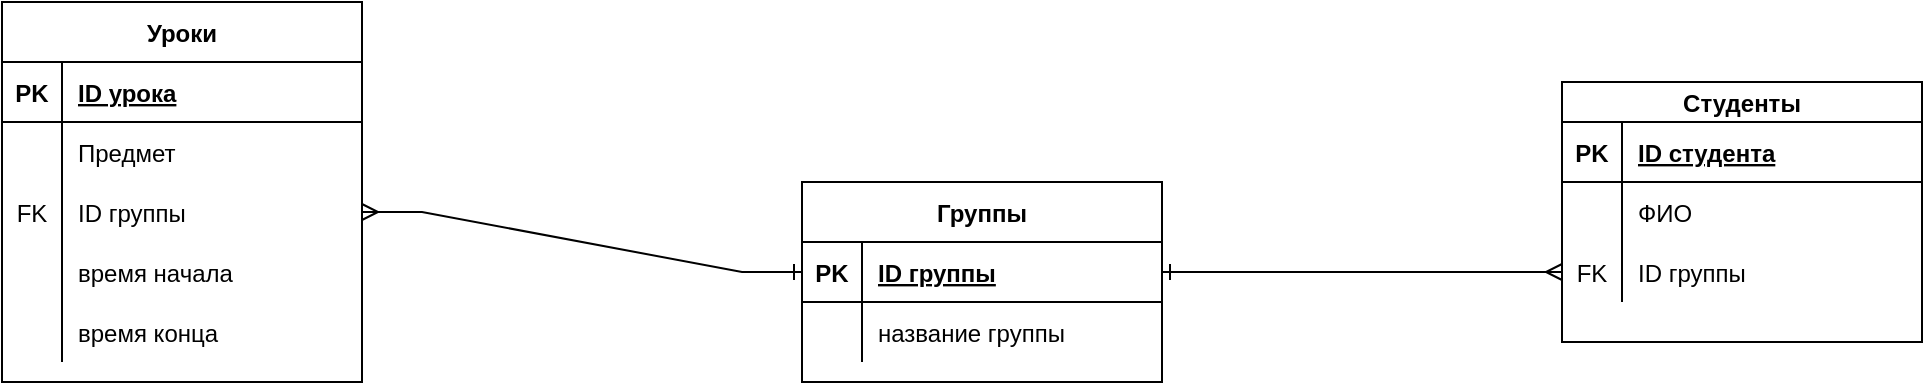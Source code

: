 <mxfile>
    <diagram id="vKBEipJ4KVU6a-VHEnoT" name="Page-1">
        <mxGraphModel dx="889" dy="525" grid="1" gridSize="10" guides="1" tooltips="1" connect="1" arrows="1" fold="1" page="1" pageScale="1" pageWidth="850" pageHeight="1100" math="0" shadow="0">
            <root>
                <mxCell id="0"/>
                <mxCell id="1" parent="0"/>
                <mxCell id="mcaXMj8WdQq_SvEfVPfv-1" value="Уроки" style="shape=table;startSize=30;container=1;collapsible=1;childLayout=tableLayout;fixedRows=1;rowLines=0;fontStyle=1;align=center;resizeLast=1;" parent="1" vertex="1">
                    <mxGeometry x="130" y="210" width="180" height="190" as="geometry"/>
                </mxCell>
                <mxCell id="mcaXMj8WdQq_SvEfVPfv-2" value="" style="shape=tableRow;horizontal=0;startSize=0;swimlaneHead=0;swimlaneBody=0;fillColor=none;collapsible=0;dropTarget=0;points=[[0,0.5],[1,0.5]];portConstraint=eastwest;top=0;left=0;right=0;bottom=1;" parent="mcaXMj8WdQq_SvEfVPfv-1" vertex="1">
                    <mxGeometry y="30" width="180" height="30" as="geometry"/>
                </mxCell>
                <mxCell id="mcaXMj8WdQq_SvEfVPfv-3" value="PK" style="shape=partialRectangle;connectable=0;fillColor=none;top=0;left=0;bottom=0;right=0;fontStyle=1;overflow=hidden;" parent="mcaXMj8WdQq_SvEfVPfv-2" vertex="1">
                    <mxGeometry width="30" height="30" as="geometry">
                        <mxRectangle width="30" height="30" as="alternateBounds"/>
                    </mxGeometry>
                </mxCell>
                <mxCell id="mcaXMj8WdQq_SvEfVPfv-4" value="ID урока" style="shape=partialRectangle;connectable=0;fillColor=none;top=0;left=0;bottom=0;right=0;align=left;spacingLeft=6;fontStyle=5;overflow=hidden;" parent="mcaXMj8WdQq_SvEfVPfv-2" vertex="1">
                    <mxGeometry x="30" width="150" height="30" as="geometry">
                        <mxRectangle width="150" height="30" as="alternateBounds"/>
                    </mxGeometry>
                </mxCell>
                <mxCell id="mcaXMj8WdQq_SvEfVPfv-5" value="" style="shape=tableRow;horizontal=0;startSize=0;swimlaneHead=0;swimlaneBody=0;fillColor=none;collapsible=0;dropTarget=0;points=[[0,0.5],[1,0.5]];portConstraint=eastwest;top=0;left=0;right=0;bottom=0;" parent="mcaXMj8WdQq_SvEfVPfv-1" vertex="1">
                    <mxGeometry y="60" width="180" height="30" as="geometry"/>
                </mxCell>
                <mxCell id="mcaXMj8WdQq_SvEfVPfv-6" value="" style="shape=partialRectangle;connectable=0;fillColor=none;top=0;left=0;bottom=0;right=0;editable=1;overflow=hidden;" parent="mcaXMj8WdQq_SvEfVPfv-5" vertex="1">
                    <mxGeometry width="30" height="30" as="geometry">
                        <mxRectangle width="30" height="30" as="alternateBounds"/>
                    </mxGeometry>
                </mxCell>
                <mxCell id="mcaXMj8WdQq_SvEfVPfv-7" value="Предмет" style="shape=partialRectangle;connectable=0;fillColor=none;top=0;left=0;bottom=0;right=0;align=left;spacingLeft=6;overflow=hidden;" parent="mcaXMj8WdQq_SvEfVPfv-5" vertex="1">
                    <mxGeometry x="30" width="150" height="30" as="geometry">
                        <mxRectangle width="150" height="30" as="alternateBounds"/>
                    </mxGeometry>
                </mxCell>
                <mxCell id="mcaXMj8WdQq_SvEfVPfv-8" value="" style="shape=tableRow;horizontal=0;startSize=0;swimlaneHead=0;swimlaneBody=0;fillColor=none;collapsible=0;dropTarget=0;points=[[0,0.5],[1,0.5]];portConstraint=eastwest;top=0;left=0;right=0;bottom=0;" parent="mcaXMj8WdQq_SvEfVPfv-1" vertex="1">
                    <mxGeometry y="90" width="180" height="30" as="geometry"/>
                </mxCell>
                <mxCell id="mcaXMj8WdQq_SvEfVPfv-9" value="FK" style="shape=partialRectangle;connectable=0;fillColor=none;top=0;left=0;bottom=0;right=0;editable=1;overflow=hidden;" parent="mcaXMj8WdQq_SvEfVPfv-8" vertex="1">
                    <mxGeometry width="30" height="30" as="geometry">
                        <mxRectangle width="30" height="30" as="alternateBounds"/>
                    </mxGeometry>
                </mxCell>
                <mxCell id="mcaXMj8WdQq_SvEfVPfv-10" value="ID группы" style="shape=partialRectangle;connectable=0;fillColor=none;top=0;left=0;bottom=0;right=0;align=left;spacingLeft=6;overflow=hidden;" parent="mcaXMj8WdQq_SvEfVPfv-8" vertex="1">
                    <mxGeometry x="30" width="150" height="30" as="geometry">
                        <mxRectangle width="150" height="30" as="alternateBounds"/>
                    </mxGeometry>
                </mxCell>
                <mxCell id="mcaXMj8WdQq_SvEfVPfv-14" value="" style="shape=tableRow;horizontal=0;startSize=0;swimlaneHead=0;swimlaneBody=0;fillColor=none;collapsible=0;dropTarget=0;points=[[0,0.5],[1,0.5]];portConstraint=eastwest;top=0;left=0;right=0;bottom=0;" parent="mcaXMj8WdQq_SvEfVPfv-1" vertex="1">
                    <mxGeometry y="120" width="180" height="30" as="geometry"/>
                </mxCell>
                <mxCell id="mcaXMj8WdQq_SvEfVPfv-15" value="" style="shape=partialRectangle;connectable=0;fillColor=none;top=0;left=0;bottom=0;right=0;editable=1;overflow=hidden;" parent="mcaXMj8WdQq_SvEfVPfv-14" vertex="1">
                    <mxGeometry width="30" height="30" as="geometry">
                        <mxRectangle width="30" height="30" as="alternateBounds"/>
                    </mxGeometry>
                </mxCell>
                <mxCell id="mcaXMj8WdQq_SvEfVPfv-16" value="время начала" style="shape=partialRectangle;connectable=0;fillColor=none;top=0;left=0;bottom=0;right=0;align=left;spacingLeft=6;overflow=hidden;" parent="mcaXMj8WdQq_SvEfVPfv-14" vertex="1">
                    <mxGeometry x="30" width="150" height="30" as="geometry">
                        <mxRectangle width="150" height="30" as="alternateBounds"/>
                    </mxGeometry>
                </mxCell>
                <mxCell id="mcaXMj8WdQq_SvEfVPfv-50" value="" style="shape=tableRow;horizontal=0;startSize=0;swimlaneHead=0;swimlaneBody=0;fillColor=none;collapsible=0;dropTarget=0;points=[[0,0.5],[1,0.5]];portConstraint=eastwest;top=0;left=0;right=0;bottom=0;" parent="mcaXMj8WdQq_SvEfVPfv-1" vertex="1">
                    <mxGeometry y="150" width="180" height="30" as="geometry"/>
                </mxCell>
                <mxCell id="mcaXMj8WdQq_SvEfVPfv-51" value="" style="shape=partialRectangle;connectable=0;fillColor=none;top=0;left=0;bottom=0;right=0;editable=1;overflow=hidden;" parent="mcaXMj8WdQq_SvEfVPfv-50" vertex="1">
                    <mxGeometry width="30" height="30" as="geometry">
                        <mxRectangle width="30" height="30" as="alternateBounds"/>
                    </mxGeometry>
                </mxCell>
                <mxCell id="mcaXMj8WdQq_SvEfVPfv-52" value="время конца" style="shape=partialRectangle;connectable=0;fillColor=none;top=0;left=0;bottom=0;right=0;align=left;spacingLeft=6;overflow=hidden;" parent="mcaXMj8WdQq_SvEfVPfv-50" vertex="1">
                    <mxGeometry x="30" width="150" height="30" as="geometry">
                        <mxRectangle width="150" height="30" as="alternateBounds"/>
                    </mxGeometry>
                </mxCell>
                <mxCell id="mcaXMj8WdQq_SvEfVPfv-53" value="Группы" style="shape=table;startSize=30;container=1;collapsible=1;childLayout=tableLayout;fixedRows=1;rowLines=0;fontStyle=1;align=center;resizeLast=1;" parent="1" vertex="1">
                    <mxGeometry x="530" y="300" width="180" height="100" as="geometry"/>
                </mxCell>
                <mxCell id="mcaXMj8WdQq_SvEfVPfv-54" value="" style="shape=tableRow;horizontal=0;startSize=0;swimlaneHead=0;swimlaneBody=0;fillColor=none;collapsible=0;dropTarget=0;points=[[0,0.5],[1,0.5]];portConstraint=eastwest;top=0;left=0;right=0;bottom=1;" parent="mcaXMj8WdQq_SvEfVPfv-53" vertex="1">
                    <mxGeometry y="30" width="180" height="30" as="geometry"/>
                </mxCell>
                <mxCell id="mcaXMj8WdQq_SvEfVPfv-55" value="PK" style="shape=partialRectangle;connectable=0;fillColor=none;top=0;left=0;bottom=0;right=0;fontStyle=1;overflow=hidden;" parent="mcaXMj8WdQq_SvEfVPfv-54" vertex="1">
                    <mxGeometry width="30" height="30" as="geometry">
                        <mxRectangle width="30" height="30" as="alternateBounds"/>
                    </mxGeometry>
                </mxCell>
                <mxCell id="mcaXMj8WdQq_SvEfVPfv-56" value="ID группы" style="shape=partialRectangle;connectable=0;fillColor=none;top=0;left=0;bottom=0;right=0;align=left;spacingLeft=6;fontStyle=5;overflow=hidden;" parent="mcaXMj8WdQq_SvEfVPfv-54" vertex="1">
                    <mxGeometry x="30" width="150" height="30" as="geometry">
                        <mxRectangle width="150" height="30" as="alternateBounds"/>
                    </mxGeometry>
                </mxCell>
                <mxCell id="mcaXMj8WdQq_SvEfVPfv-57" value="" style="shape=tableRow;horizontal=0;startSize=0;swimlaneHead=0;swimlaneBody=0;fillColor=none;collapsible=0;dropTarget=0;points=[[0,0.5],[1,0.5]];portConstraint=eastwest;top=0;left=0;right=0;bottom=0;" parent="mcaXMj8WdQq_SvEfVPfv-53" vertex="1">
                    <mxGeometry y="60" width="180" height="30" as="geometry"/>
                </mxCell>
                <mxCell id="mcaXMj8WdQq_SvEfVPfv-58" value="" style="shape=partialRectangle;connectable=0;fillColor=none;top=0;left=0;bottom=0;right=0;editable=1;overflow=hidden;" parent="mcaXMj8WdQq_SvEfVPfv-57" vertex="1">
                    <mxGeometry width="30" height="30" as="geometry">
                        <mxRectangle width="30" height="30" as="alternateBounds"/>
                    </mxGeometry>
                </mxCell>
                <mxCell id="mcaXMj8WdQq_SvEfVPfv-59" value="название группы" style="shape=partialRectangle;connectable=0;fillColor=none;top=0;left=0;bottom=0;right=0;align=left;spacingLeft=6;overflow=hidden;" parent="mcaXMj8WdQq_SvEfVPfv-57" vertex="1">
                    <mxGeometry x="30" width="150" height="30" as="geometry">
                        <mxRectangle width="150" height="30" as="alternateBounds"/>
                    </mxGeometry>
                </mxCell>
                <mxCell id="mcaXMj8WdQq_SvEfVPfv-89" value="" style="edgeStyle=entityRelationEdgeStyle;fontSize=12;html=1;endArrow=ERmany;startArrow=ERone;rounded=0;startFill=0;exitX=0;exitY=0.5;exitDx=0;exitDy=0;" parent="1" source="mcaXMj8WdQq_SvEfVPfv-54" target="mcaXMj8WdQq_SvEfVPfv-8" edge="1">
                    <mxGeometry width="100" height="100" relative="1" as="geometry">
                        <mxPoint x="250" y="590" as="sourcePoint"/>
                        <mxPoint x="350" y="490" as="targetPoint"/>
                    </mxGeometry>
                </mxCell>
                <mxCell id="mcaXMj8WdQq_SvEfVPfv-91" value="Студенты" style="shape=table;startSize=20;container=1;collapsible=1;childLayout=tableLayout;fixedRows=1;rowLines=0;fontStyle=1;align=center;resizeLast=1;" parent="1" vertex="1">
                    <mxGeometry x="910" y="250" width="180" height="130" as="geometry"/>
                </mxCell>
                <mxCell id="mcaXMj8WdQq_SvEfVPfv-92" value="" style="shape=tableRow;horizontal=0;startSize=0;swimlaneHead=0;swimlaneBody=0;fillColor=none;collapsible=0;dropTarget=0;points=[[0,0.5],[1,0.5]];portConstraint=eastwest;top=0;left=0;right=0;bottom=1;" parent="mcaXMj8WdQq_SvEfVPfv-91" vertex="1">
                    <mxGeometry y="20" width="180" height="30" as="geometry"/>
                </mxCell>
                <mxCell id="mcaXMj8WdQq_SvEfVPfv-93" value="PK" style="shape=partialRectangle;connectable=0;fillColor=none;top=0;left=0;bottom=0;right=0;fontStyle=1;overflow=hidden;" parent="mcaXMj8WdQq_SvEfVPfv-92" vertex="1">
                    <mxGeometry width="30" height="30" as="geometry">
                        <mxRectangle width="30" height="30" as="alternateBounds"/>
                    </mxGeometry>
                </mxCell>
                <mxCell id="mcaXMj8WdQq_SvEfVPfv-94" value="ID студента" style="shape=partialRectangle;connectable=0;fillColor=none;top=0;left=0;bottom=0;right=0;align=left;spacingLeft=6;fontStyle=5;overflow=hidden;" parent="mcaXMj8WdQq_SvEfVPfv-92" vertex="1">
                    <mxGeometry x="30" width="150" height="30" as="geometry">
                        <mxRectangle width="150" height="30" as="alternateBounds"/>
                    </mxGeometry>
                </mxCell>
                <mxCell id="mcaXMj8WdQq_SvEfVPfv-95" value="" style="shape=tableRow;horizontal=0;startSize=0;swimlaneHead=0;swimlaneBody=0;fillColor=none;collapsible=0;dropTarget=0;points=[[0,0.5],[1,0.5]];portConstraint=eastwest;top=0;left=0;right=0;bottom=0;" parent="mcaXMj8WdQq_SvEfVPfv-91" vertex="1">
                    <mxGeometry y="50" width="180" height="30" as="geometry"/>
                </mxCell>
                <mxCell id="mcaXMj8WdQq_SvEfVPfv-96" value="" style="shape=partialRectangle;connectable=0;fillColor=none;top=0;left=0;bottom=0;right=0;editable=1;overflow=hidden;" parent="mcaXMj8WdQq_SvEfVPfv-95" vertex="1">
                    <mxGeometry width="30" height="30" as="geometry">
                        <mxRectangle width="30" height="30" as="alternateBounds"/>
                    </mxGeometry>
                </mxCell>
                <mxCell id="mcaXMj8WdQq_SvEfVPfv-97" value="ФИО" style="shape=partialRectangle;connectable=0;fillColor=none;top=0;left=0;bottom=0;right=0;align=left;spacingLeft=6;overflow=hidden;" parent="mcaXMj8WdQq_SvEfVPfv-95" vertex="1">
                    <mxGeometry x="30" width="150" height="30" as="geometry">
                        <mxRectangle width="150" height="30" as="alternateBounds"/>
                    </mxGeometry>
                </mxCell>
                <mxCell id="mcaXMj8WdQq_SvEfVPfv-106" value="" style="shape=tableRow;horizontal=0;startSize=0;swimlaneHead=0;swimlaneBody=0;fillColor=none;collapsible=0;dropTarget=0;points=[[0,0.5],[1,0.5]];portConstraint=eastwest;top=0;left=0;right=0;bottom=0;" parent="mcaXMj8WdQq_SvEfVPfv-91" vertex="1">
                    <mxGeometry y="80" width="180" height="30" as="geometry"/>
                </mxCell>
                <mxCell id="mcaXMj8WdQq_SvEfVPfv-107" value="FK" style="shape=partialRectangle;connectable=0;fillColor=none;top=0;left=0;bottom=0;right=0;editable=1;overflow=hidden;" parent="mcaXMj8WdQq_SvEfVPfv-106" vertex="1">
                    <mxGeometry width="30" height="30" as="geometry">
                        <mxRectangle width="30" height="30" as="alternateBounds"/>
                    </mxGeometry>
                </mxCell>
                <mxCell id="mcaXMj8WdQq_SvEfVPfv-108" value="ID группы" style="shape=partialRectangle;connectable=0;fillColor=none;top=0;left=0;bottom=0;right=0;align=left;spacingLeft=6;overflow=hidden;" parent="mcaXMj8WdQq_SvEfVPfv-106" vertex="1">
                    <mxGeometry x="30" width="150" height="30" as="geometry">
                        <mxRectangle width="150" height="30" as="alternateBounds"/>
                    </mxGeometry>
                </mxCell>
                <mxCell id="mcaXMj8WdQq_SvEfVPfv-109" value="" style="edgeStyle=entityRelationEdgeStyle;fontSize=12;html=1;endArrow=ERmany;startArrow=ERone;rounded=0;startFill=0;" parent="1" source="mcaXMj8WdQq_SvEfVPfv-54" target="mcaXMj8WdQq_SvEfVPfv-106" edge="1">
                    <mxGeometry width="100" height="100" relative="1" as="geometry">
                        <mxPoint x="610" y="620" as="sourcePoint"/>
                        <mxPoint x="390" y="590" as="targetPoint"/>
                    </mxGeometry>
                </mxCell>
            </root>
        </mxGraphModel>
    </diagram>
</mxfile>